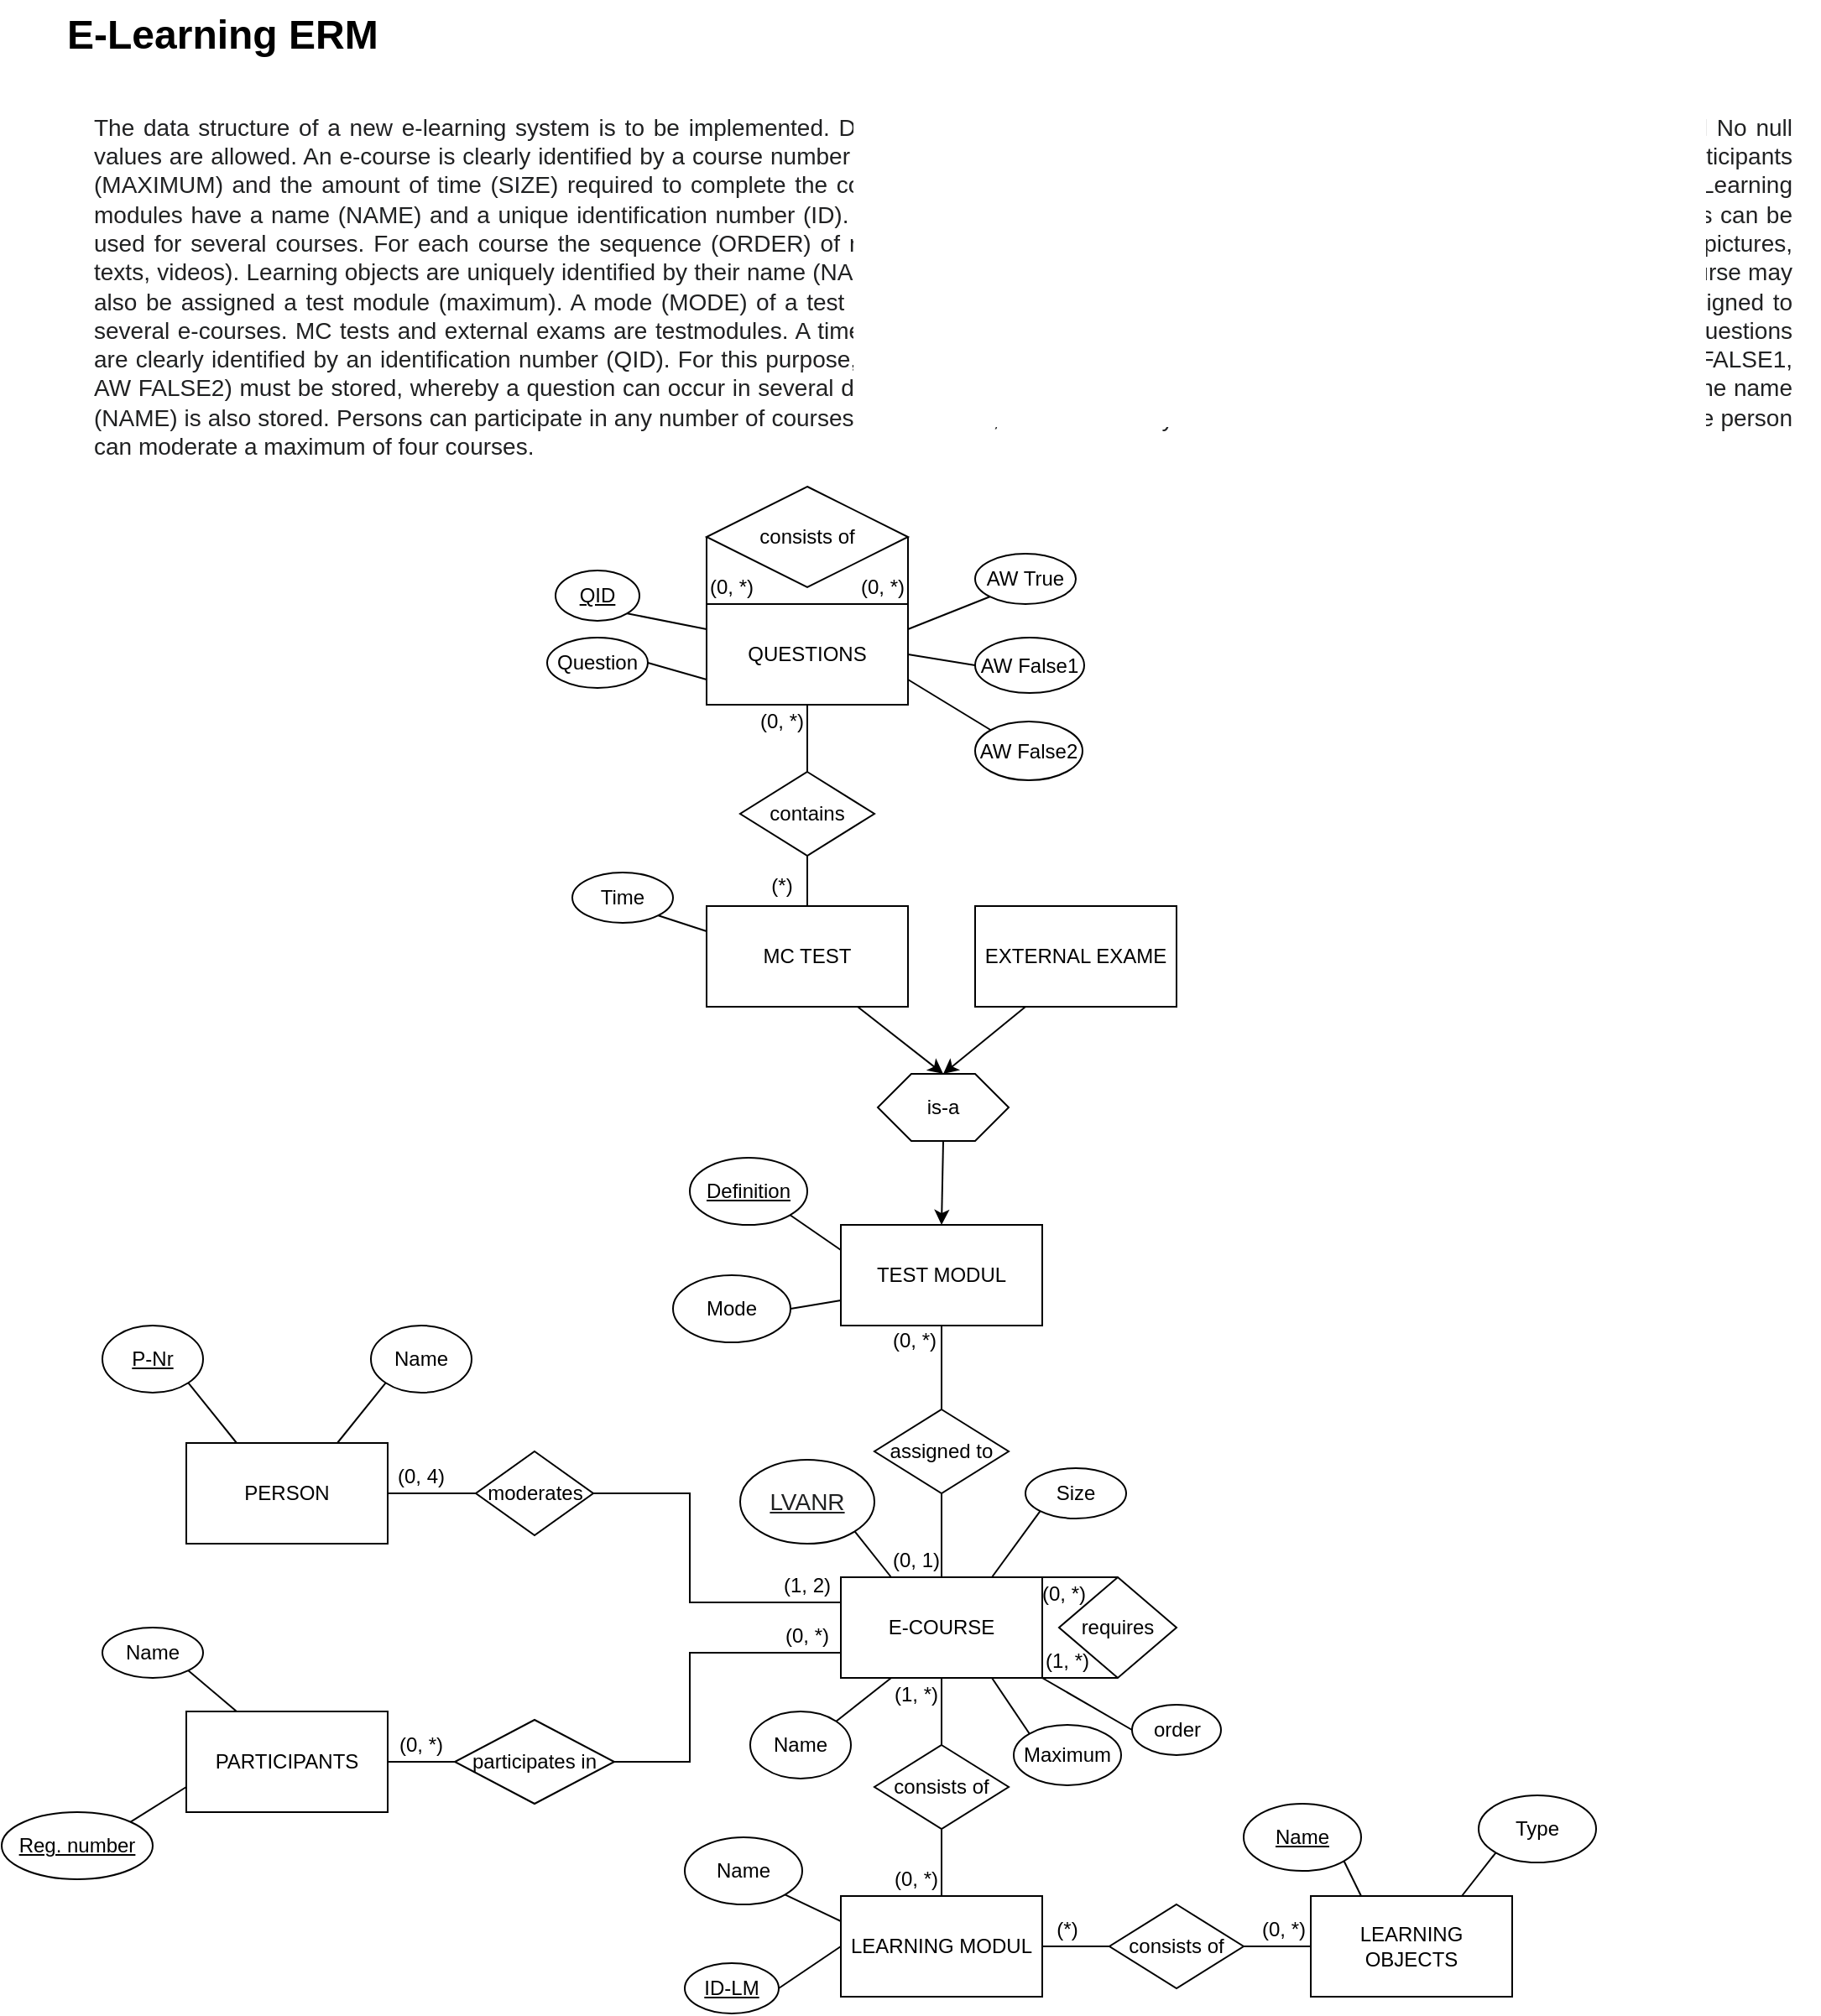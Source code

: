 <mxfile version="24.7.6">
  <diagram name="Seite-1" id="Qz1EJ7uLeoM_60EMIDXN">
    <mxGraphModel dx="1184" dy="1478" grid="0" gridSize="10" guides="1" tooltips="1" connect="1" arrows="1" fold="1" page="1" pageScale="1" pageWidth="1169" pageHeight="827" background="none" math="0" shadow="0">
      <root>
        <mxCell id="0" />
        <mxCell id="1" parent="0" />
        <mxCell id="69dHTjxdRG7O87KD0P2G-1" value="E-COURSE" style="rounded=0;whiteSpace=wrap;html=1;" parent="1" vertex="1">
          <mxGeometry x="540" y="540" width="120" height="60" as="geometry" />
        </mxCell>
        <mxCell id="69dHTjxdRG7O87KD0P2G-2" value="&lt;span style=&quot;color: rgb(32, 33, 34); font-family: sans-serif; font-size: 14px; text-align: start; background-color: rgb(255, 255, 255);&quot;&gt;&lt;u&gt;LVANR&lt;/u&gt;&lt;/span&gt;" style="ellipse;whiteSpace=wrap;html=1;" parent="1" vertex="1">
          <mxGeometry x="480" y="470" width="80" height="50" as="geometry" />
        </mxCell>
        <mxCell id="69dHTjxdRG7O87KD0P2G-3" value="" style="endArrow=none;html=1;rounded=0;entryX=0.25;entryY=0;entryDx=0;entryDy=0;exitX=1;exitY=1;exitDx=0;exitDy=0;" parent="1" source="69dHTjxdRG7O87KD0P2G-2" target="69dHTjxdRG7O87KD0P2G-1" edge="1">
          <mxGeometry width="50" height="50" relative="1" as="geometry">
            <mxPoint x="580" y="600" as="sourcePoint" />
            <mxPoint x="630" y="550" as="targetPoint" />
          </mxGeometry>
        </mxCell>
        <mxCell id="69dHTjxdRG7O87KD0P2G-4" value="LEARNING OBJECTS" style="rounded=0;whiteSpace=wrap;html=1;" parent="1" vertex="1">
          <mxGeometry x="820" y="730" width="120" height="60" as="geometry" />
        </mxCell>
        <mxCell id="69dHTjxdRG7O87KD0P2G-5" value="Name" style="ellipse;whiteSpace=wrap;html=1;" parent="1" vertex="1">
          <mxGeometry x="486" y="620" width="60" height="40" as="geometry" />
        </mxCell>
        <mxCell id="69dHTjxdRG7O87KD0P2G-6" value="" style="endArrow=none;html=1;rounded=0;entryX=1;entryY=0;entryDx=0;entryDy=0;exitX=0.25;exitY=1;exitDx=0;exitDy=0;" parent="1" source="69dHTjxdRG7O87KD0P2G-1" target="69dHTjxdRG7O87KD0P2G-5" edge="1">
          <mxGeometry width="50" height="50" relative="1" as="geometry">
            <mxPoint x="780" y="780" as="sourcePoint" />
            <mxPoint x="830" y="730" as="targetPoint" />
          </mxGeometry>
        </mxCell>
        <mxCell id="69dHTjxdRG7O87KD0P2G-7" value="PERSON" style="rounded=0;whiteSpace=wrap;html=1;" parent="1" vertex="1">
          <mxGeometry x="150" y="460" width="120" height="60" as="geometry" />
        </mxCell>
        <mxCell id="69dHTjxdRG7O87KD0P2G-8" value="Maximum" style="ellipse;whiteSpace=wrap;html=1;" parent="1" vertex="1">
          <mxGeometry x="643" y="628" width="64" height="36" as="geometry" />
        </mxCell>
        <mxCell id="69dHTjxdRG7O87KD0P2G-9" value="" style="endArrow=none;html=1;rounded=0;exitX=0;exitY=0;exitDx=0;exitDy=0;entryX=0.75;entryY=1;entryDx=0;entryDy=0;" parent="1" source="69dHTjxdRG7O87KD0P2G-8" target="69dHTjxdRG7O87KD0P2G-1" edge="1">
          <mxGeometry width="50" height="50" relative="1" as="geometry">
            <mxPoint x="780" y="780" as="sourcePoint" />
            <mxPoint x="830" y="730" as="targetPoint" />
          </mxGeometry>
        </mxCell>
        <mxCell id="69dHTjxdRG7O87KD0P2G-10" value="LEARNING MODUL" style="rounded=0;whiteSpace=wrap;html=1;" parent="1" vertex="1">
          <mxGeometry x="540" y="730" width="120" height="60" as="geometry" />
        </mxCell>
        <mxCell id="69dHTjxdRG7O87KD0P2G-11" value="Size" style="ellipse;whiteSpace=wrap;html=1;" parent="1" vertex="1">
          <mxGeometry x="650" y="475" width="60" height="30" as="geometry" />
        </mxCell>
        <mxCell id="69dHTjxdRG7O87KD0P2G-12" value="" style="endArrow=none;html=1;rounded=0;entryX=0.75;entryY=0;entryDx=0;entryDy=0;exitX=0;exitY=1;exitDx=0;exitDy=0;" parent="1" source="69dHTjxdRG7O87KD0P2G-11" target="69dHTjxdRG7O87KD0P2G-1" edge="1">
          <mxGeometry width="50" height="50" relative="1" as="geometry">
            <mxPoint x="780" y="780" as="sourcePoint" />
            <mxPoint x="830" y="730" as="targetPoint" />
          </mxGeometry>
        </mxCell>
        <mxCell id="69dHTjxdRG7O87KD0P2G-13" value="TEST MODUL" style="rounded=0;whiteSpace=wrap;html=1;" parent="1" vertex="1">
          <mxGeometry x="540" y="330" width="120" height="60" as="geometry" />
        </mxCell>
        <mxCell id="69dHTjxdRG7O87KD0P2G-14" value="Name" style="ellipse;whiteSpace=wrap;html=1;" parent="1" vertex="1">
          <mxGeometry x="447" y="695" width="70" height="40" as="geometry" />
        </mxCell>
        <mxCell id="69dHTjxdRG7O87KD0P2G-15" value="" style="endArrow=none;html=1;rounded=0;entryX=0;entryY=0.25;entryDx=0;entryDy=0;exitX=1;exitY=1;exitDx=0;exitDy=0;" parent="1" source="69dHTjxdRG7O87KD0P2G-14" target="69dHTjxdRG7O87KD0P2G-10" edge="1">
          <mxGeometry width="50" height="50" relative="1" as="geometry">
            <mxPoint x="780" y="780" as="sourcePoint" />
            <mxPoint x="830" y="730" as="targetPoint" />
          </mxGeometry>
        </mxCell>
        <mxCell id="69dHTjxdRG7O87KD0P2G-16" value="&lt;u&gt;ID-LM&lt;/u&gt;" style="ellipse;whiteSpace=wrap;html=1;" parent="1" vertex="1">
          <mxGeometry x="447" y="770" width="56" height="30" as="geometry" />
        </mxCell>
        <mxCell id="69dHTjxdRG7O87KD0P2G-17" value="" style="endArrow=none;html=1;rounded=0;exitX=0;exitY=0.5;exitDx=0;exitDy=0;entryX=1;entryY=0.5;entryDx=0;entryDy=0;" parent="1" source="69dHTjxdRG7O87KD0P2G-10" target="69dHTjxdRG7O87KD0P2G-16" edge="1">
          <mxGeometry width="50" height="50" relative="1" as="geometry">
            <mxPoint x="900" y="340" as="sourcePoint" />
            <mxPoint x="950" y="290" as="targetPoint" />
          </mxGeometry>
        </mxCell>
        <mxCell id="69dHTjxdRG7O87KD0P2G-20" value="consists of" style="rhombus;whiteSpace=wrap;html=1;" parent="1" vertex="1">
          <mxGeometry x="560" y="640" width="80" height="50" as="geometry" />
        </mxCell>
        <mxCell id="69dHTjxdRG7O87KD0P2G-21" value="" style="endArrow=none;html=1;rounded=0;entryX=0.5;entryY=1;entryDx=0;entryDy=0;exitX=0.5;exitY=0;exitDx=0;exitDy=0;" parent="1" source="69dHTjxdRG7O87KD0P2G-20" target="69dHTjxdRG7O87KD0P2G-1" edge="1">
          <mxGeometry width="50" height="50" relative="1" as="geometry">
            <mxPoint x="780" y="780" as="sourcePoint" />
            <mxPoint x="830" y="730" as="targetPoint" />
          </mxGeometry>
        </mxCell>
        <mxCell id="69dHTjxdRG7O87KD0P2G-22" value="" style="endArrow=none;html=1;rounded=0;exitX=0.5;exitY=0;exitDx=0;exitDy=0;entryX=0.5;entryY=1;entryDx=0;entryDy=0;" parent="1" source="69dHTjxdRG7O87KD0P2G-10" target="69dHTjxdRG7O87KD0P2G-20" edge="1">
          <mxGeometry width="50" height="50" relative="1" as="geometry">
            <mxPoint x="780" y="780" as="sourcePoint" />
            <mxPoint x="830" y="730" as="targetPoint" />
          </mxGeometry>
        </mxCell>
        <mxCell id="69dHTjxdRG7O87KD0P2G-23" value="&lt;u&gt;Name&lt;/u&gt;" style="ellipse;whiteSpace=wrap;html=1;" parent="1" vertex="1">
          <mxGeometry x="780" y="675" width="70" height="40" as="geometry" />
        </mxCell>
        <mxCell id="69dHTjxdRG7O87KD0P2G-24" value="" style="endArrow=none;html=1;rounded=0;entryX=0.25;entryY=0;entryDx=0;entryDy=0;exitX=1;exitY=1;exitDx=0;exitDy=0;" parent="1" source="69dHTjxdRG7O87KD0P2G-23" target="69dHTjxdRG7O87KD0P2G-4" edge="1">
          <mxGeometry width="50" height="50" relative="1" as="geometry">
            <mxPoint x="1345" y="790" as="sourcePoint" />
            <mxPoint x="1105" y="755" as="targetPoint" />
          </mxGeometry>
        </mxCell>
        <mxCell id="69dHTjxdRG7O87KD0P2G-25" value="Type" style="ellipse;whiteSpace=wrap;html=1;" parent="1" vertex="1">
          <mxGeometry x="920" y="670" width="70" height="40" as="geometry" />
        </mxCell>
        <mxCell id="69dHTjxdRG7O87KD0P2G-26" value="" style="endArrow=none;html=1;rounded=0;entryX=0.75;entryY=0;entryDx=0;entryDy=0;exitX=0;exitY=1;exitDx=0;exitDy=0;" parent="1" source="69dHTjxdRG7O87KD0P2G-25" target="69dHTjxdRG7O87KD0P2G-4" edge="1">
          <mxGeometry width="50" height="50" relative="1" as="geometry">
            <mxPoint x="910" y="650" as="sourcePoint" />
            <mxPoint x="1090" y="815" as="targetPoint" />
          </mxGeometry>
        </mxCell>
        <mxCell id="69dHTjxdRG7O87KD0P2G-27" value="&lt;u&gt;Definition&lt;/u&gt;" style="ellipse;whiteSpace=wrap;html=1;" parent="1" vertex="1">
          <mxGeometry x="450" y="290" width="70" height="40" as="geometry" />
        </mxCell>
        <mxCell id="69dHTjxdRG7O87KD0P2G-28" value="" style="endArrow=none;html=1;rounded=0;entryX=0;entryY=0.25;entryDx=0;entryDy=0;exitX=1;exitY=1;exitDx=0;exitDy=0;" parent="1" source="69dHTjxdRG7O87KD0P2G-27" target="69dHTjxdRG7O87KD0P2G-13" edge="1">
          <mxGeometry width="50" height="50" relative="1" as="geometry">
            <mxPoint x="765" y="310" as="sourcePoint" />
            <mxPoint x="530" y="275" as="targetPoint" />
          </mxGeometry>
        </mxCell>
        <mxCell id="69dHTjxdRG7O87KD0P2G-29" value="Mode" style="ellipse;whiteSpace=wrap;html=1;" parent="1" vertex="1">
          <mxGeometry x="440" y="360" width="70" height="40" as="geometry" />
        </mxCell>
        <mxCell id="69dHTjxdRG7O87KD0P2G-30" value="" style="endArrow=none;html=1;rounded=0;entryX=0;entryY=0.75;entryDx=0;entryDy=0;exitX=1;exitY=0.5;exitDx=0;exitDy=0;" parent="1" source="69dHTjxdRG7O87KD0P2G-29" target="69dHTjxdRG7O87KD0P2G-13" edge="1">
          <mxGeometry width="50" height="50" relative="1" as="geometry">
            <mxPoint x="745" y="430" as="sourcePoint" />
            <mxPoint x="530" y="365" as="targetPoint" />
          </mxGeometry>
        </mxCell>
        <mxCell id="69dHTjxdRG7O87KD0P2G-31" value="assigned to" style="rhombus;whiteSpace=wrap;html=1;" parent="1" vertex="1">
          <mxGeometry x="560" y="440" width="80" height="50" as="geometry" />
        </mxCell>
        <mxCell id="69dHTjxdRG7O87KD0P2G-32" value="" style="endArrow=none;html=1;rounded=0;entryX=0.5;entryY=1;entryDx=0;entryDy=0;exitX=0.5;exitY=0;exitDx=0;exitDy=0;" parent="1" source="69dHTjxdRG7O87KD0P2G-31" target="69dHTjxdRG7O87KD0P2G-13" edge="1">
          <mxGeometry width="50" height="50" relative="1" as="geometry">
            <mxPoint x="600" y="420" as="sourcePoint" />
            <mxPoint x="830" y="730" as="targetPoint" />
          </mxGeometry>
        </mxCell>
        <mxCell id="69dHTjxdRG7O87KD0P2G-33" value="" style="endArrow=none;html=1;rounded=0;exitX=0.5;exitY=0;exitDx=0;exitDy=0;entryX=0.5;entryY=1;entryDx=0;entryDy=0;" parent="1" source="69dHTjxdRG7O87KD0P2G-1" target="69dHTjxdRG7O87KD0P2G-31" edge="1">
          <mxGeometry width="50" height="50" relative="1" as="geometry">
            <mxPoint x="780" y="780" as="sourcePoint" />
            <mxPoint x="830" y="730" as="targetPoint" />
          </mxGeometry>
        </mxCell>
        <mxCell id="69dHTjxdRG7O87KD0P2G-34" value="" style="endArrow=none;html=1;rounded=0;entryX=0;entryY=0.5;entryDx=0;entryDy=0;exitX=1;exitY=0.5;exitDx=0;exitDy=0;" parent="1" source="69dHTjxdRG7O87KD0P2G-36" target="69dHTjxdRG7O87KD0P2G-4" edge="1">
          <mxGeometry width="50" height="50" relative="1" as="geometry">
            <mxPoint x="780" y="780" as="sourcePoint" />
            <mxPoint x="830" y="730" as="targetPoint" />
          </mxGeometry>
        </mxCell>
        <mxCell id="69dHTjxdRG7O87KD0P2G-36" value="consists of" style="rhombus;whiteSpace=wrap;html=1;" parent="1" vertex="1">
          <mxGeometry x="700" y="735" width="80" height="50" as="geometry" />
        </mxCell>
        <mxCell id="69dHTjxdRG7O87KD0P2G-37" value="" style="endArrow=none;html=1;rounded=0;entryX=0;entryY=0.5;entryDx=0;entryDy=0;exitX=1;exitY=0.5;exitDx=0;exitDy=0;" parent="1" source="69dHTjxdRG7O87KD0P2G-10" target="69dHTjxdRG7O87KD0P2G-36" edge="1">
          <mxGeometry width="50" height="50" relative="1" as="geometry">
            <mxPoint x="630" y="780" as="sourcePoint" />
            <mxPoint x="680" y="730" as="targetPoint" />
          </mxGeometry>
        </mxCell>
        <mxCell id="69dHTjxdRG7O87KD0P2G-38" value="requires" style="rhombus;whiteSpace=wrap;html=1;" parent="1" vertex="1">
          <mxGeometry x="670" y="540" width="70" height="60" as="geometry" />
        </mxCell>
        <mxCell id="69dHTjxdRG7O87KD0P2G-39" value="" style="endArrow=none;html=1;rounded=0;entryX=0.5;entryY=0;entryDx=0;entryDy=0;exitX=1;exitY=0;exitDx=0;exitDy=0;" parent="1" source="69dHTjxdRG7O87KD0P2G-1" target="69dHTjxdRG7O87KD0P2G-38" edge="1">
          <mxGeometry width="50" height="50" relative="1" as="geometry">
            <mxPoint x="630" y="780" as="sourcePoint" />
            <mxPoint x="680" y="730" as="targetPoint" />
          </mxGeometry>
        </mxCell>
        <mxCell id="69dHTjxdRG7O87KD0P2G-40" value="" style="endArrow=none;html=1;rounded=0;entryX=0.5;entryY=1;entryDx=0;entryDy=0;exitX=1;exitY=1;exitDx=0;exitDy=0;" parent="1" source="69dHTjxdRG7O87KD0P2G-1" target="69dHTjxdRG7O87KD0P2G-38" edge="1">
          <mxGeometry width="50" height="50" relative="1" as="geometry">
            <mxPoint x="630" y="780" as="sourcePoint" />
            <mxPoint x="680" y="730" as="targetPoint" />
          </mxGeometry>
        </mxCell>
        <mxCell id="69dHTjxdRG7O87KD0P2G-41" value="MC TEST" style="rounded=0;whiteSpace=wrap;html=1;" parent="1" vertex="1">
          <mxGeometry x="460" y="140" width="120" height="60" as="geometry" />
        </mxCell>
        <mxCell id="69dHTjxdRG7O87KD0P2G-42" value="EXTERNAL EXAME" style="rounded=0;whiteSpace=wrap;html=1;" parent="1" vertex="1">
          <mxGeometry x="620" y="140" width="120" height="60" as="geometry" />
        </mxCell>
        <mxCell id="69dHTjxdRG7O87KD0P2G-43" value="is-a" style="shape=hexagon;perimeter=hexagonPerimeter2;whiteSpace=wrap;html=1;fixedSize=1;" parent="1" vertex="1">
          <mxGeometry x="562" y="240" width="78" height="40" as="geometry" />
        </mxCell>
        <mxCell id="69dHTjxdRG7O87KD0P2G-44" value="" style="endArrow=classic;html=1;rounded=0;entryX=0.5;entryY=0;entryDx=0;entryDy=0;exitX=0.75;exitY=1;exitDx=0;exitDy=0;" parent="1" source="69dHTjxdRG7O87KD0P2G-41" target="69dHTjxdRG7O87KD0P2G-43" edge="1">
          <mxGeometry width="50" height="50" relative="1" as="geometry">
            <mxPoint x="630" y="450" as="sourcePoint" />
            <mxPoint x="680" y="400" as="targetPoint" />
          </mxGeometry>
        </mxCell>
        <mxCell id="69dHTjxdRG7O87KD0P2G-45" value="" style="endArrow=classic;html=1;rounded=0;entryX=0.5;entryY=0;entryDx=0;entryDy=0;exitX=0.25;exitY=1;exitDx=0;exitDy=0;" parent="1" source="69dHTjxdRG7O87KD0P2G-42" target="69dHTjxdRG7O87KD0P2G-43" edge="1">
          <mxGeometry width="50" height="50" relative="1" as="geometry">
            <mxPoint x="630" y="450" as="sourcePoint" />
            <mxPoint x="680" y="400" as="targetPoint" />
          </mxGeometry>
        </mxCell>
        <mxCell id="69dHTjxdRG7O87KD0P2G-46" value="" style="endArrow=classic;html=1;rounded=0;entryX=0.5;entryY=0;entryDx=0;entryDy=0;exitX=0.5;exitY=1;exitDx=0;exitDy=0;" parent="1" source="69dHTjxdRG7O87KD0P2G-43" target="69dHTjxdRG7O87KD0P2G-13" edge="1">
          <mxGeometry width="50" height="50" relative="1" as="geometry">
            <mxPoint x="630" y="430" as="sourcePoint" />
            <mxPoint x="680" y="380" as="targetPoint" />
          </mxGeometry>
        </mxCell>
        <mxCell id="69dHTjxdRG7O87KD0P2G-47" value="QUESTIONS" style="rounded=0;whiteSpace=wrap;html=1;" parent="1" vertex="1">
          <mxGeometry x="460" y="-40" width="120" height="60" as="geometry" />
        </mxCell>
        <mxCell id="69dHTjxdRG7O87KD0P2G-49" value="contains" style="rhombus;whiteSpace=wrap;html=1;" parent="1" vertex="1">
          <mxGeometry x="480" y="60" width="80" height="50" as="geometry" />
        </mxCell>
        <mxCell id="69dHTjxdRG7O87KD0P2G-50" value="" style="endArrow=none;html=1;rounded=0;entryX=0.5;entryY=1;entryDx=0;entryDy=0;exitX=0.5;exitY=0;exitDx=0;exitDy=0;" parent="1" source="69dHTjxdRG7O87KD0P2G-41" target="69dHTjxdRG7O87KD0P2G-49" edge="1">
          <mxGeometry width="50" height="50" relative="1" as="geometry">
            <mxPoint x="530" y="350" as="sourcePoint" />
            <mxPoint x="580" y="300" as="targetPoint" />
          </mxGeometry>
        </mxCell>
        <mxCell id="69dHTjxdRG7O87KD0P2G-51" value="" style="endArrow=none;html=1;rounded=0;entryX=0.5;entryY=1;entryDx=0;entryDy=0;exitX=0.5;exitY=0;exitDx=0;exitDy=0;" parent="1" target="69dHTjxdRG7O87KD0P2G-47" edge="1" source="69dHTjxdRG7O87KD0P2G-49">
          <mxGeometry width="50" height="50" relative="1" as="geometry">
            <mxPoint x="520" y="60" as="sourcePoint" />
            <mxPoint x="580" y="300" as="targetPoint" />
          </mxGeometry>
        </mxCell>
        <mxCell id="69dHTjxdRG7O87KD0P2G-52" value="consists of" style="rhombus;whiteSpace=wrap;html=1;" parent="1" vertex="1">
          <mxGeometry x="460" y="-110" width="120" height="60" as="geometry" />
        </mxCell>
        <mxCell id="69dHTjxdRG7O87KD0P2G-53" value="" style="endArrow=none;html=1;rounded=0;entryX=1;entryY=0.5;entryDx=0;entryDy=0;exitX=1;exitY=0;exitDx=0;exitDy=0;" parent="1" source="69dHTjxdRG7O87KD0P2G-47" target="69dHTjxdRG7O87KD0P2G-52" edge="1">
          <mxGeometry width="50" height="50" relative="1" as="geometry">
            <mxPoint x="530" y="-60" as="sourcePoint" />
            <mxPoint x="580" y="-110" as="targetPoint" />
          </mxGeometry>
        </mxCell>
        <mxCell id="69dHTjxdRG7O87KD0P2G-54" value="" style="endArrow=none;html=1;rounded=0;exitX=0;exitY=0.5;exitDx=0;exitDy=0;entryX=0;entryY=0;entryDx=0;entryDy=0;" parent="1" source="69dHTjxdRG7O87KD0P2G-52" target="69dHTjxdRG7O87KD0P2G-47" edge="1">
          <mxGeometry width="50" height="50" relative="1" as="geometry">
            <mxPoint x="530" y="-60" as="sourcePoint" />
            <mxPoint x="580" y="-110" as="targetPoint" />
          </mxGeometry>
        </mxCell>
        <mxCell id="69dHTjxdRG7O87KD0P2G-55" value="Time" style="ellipse;whiteSpace=wrap;html=1;" parent="1" vertex="1">
          <mxGeometry x="380" y="120" width="60" height="30" as="geometry" />
        </mxCell>
        <mxCell id="69dHTjxdRG7O87KD0P2G-56" value="" style="endArrow=none;html=1;rounded=0;entryX=1;entryY=1;entryDx=0;entryDy=0;exitX=0;exitY=0.25;exitDx=0;exitDy=0;" parent="1" source="69dHTjxdRG7O87KD0P2G-41" target="69dHTjxdRG7O87KD0P2G-55" edge="1">
          <mxGeometry width="50" height="50" relative="1" as="geometry">
            <mxPoint x="500" y="390" as="sourcePoint" />
            <mxPoint x="550" y="340" as="targetPoint" />
          </mxGeometry>
        </mxCell>
        <mxCell id="69dHTjxdRG7O87KD0P2G-57" value="&lt;u&gt;QID&lt;/u&gt;" style="ellipse;whiteSpace=wrap;html=1;" parent="1" vertex="1">
          <mxGeometry x="370" y="-60" width="50" height="30" as="geometry" />
        </mxCell>
        <mxCell id="69dHTjxdRG7O87KD0P2G-58" value="" style="endArrow=none;html=1;rounded=0;entryX=0;entryY=0.25;entryDx=0;entryDy=0;exitX=1;exitY=1;exitDx=0;exitDy=0;" parent="1" source="69dHTjxdRG7O87KD0P2G-57" target="69dHTjxdRG7O87KD0P2G-47" edge="1">
          <mxGeometry width="50" height="50" relative="1" as="geometry">
            <mxPoint x="460" y="200" as="sourcePoint" />
            <mxPoint x="510" y="150" as="targetPoint" />
          </mxGeometry>
        </mxCell>
        <mxCell id="69dHTjxdRG7O87KD0P2G-59" value="Question" style="ellipse;whiteSpace=wrap;html=1;" parent="1" vertex="1">
          <mxGeometry x="365" y="-20" width="60" height="30" as="geometry" />
        </mxCell>
        <mxCell id="69dHTjxdRG7O87KD0P2G-60" value="AW True" style="ellipse;whiteSpace=wrap;html=1;" parent="1" vertex="1">
          <mxGeometry x="620" y="-70" width="60" height="30" as="geometry" />
        </mxCell>
        <mxCell id="69dHTjxdRG7O87KD0P2G-61" value="AW False1" style="ellipse;whiteSpace=wrap;html=1;" parent="1" vertex="1">
          <mxGeometry x="620" y="-20" width="65" height="33" as="geometry" />
        </mxCell>
        <mxCell id="69dHTjxdRG7O87KD0P2G-62" value="AW False2" style="ellipse;whiteSpace=wrap;html=1;" parent="1" vertex="1">
          <mxGeometry x="620" y="30" width="64" height="35" as="geometry" />
        </mxCell>
        <mxCell id="69dHTjxdRG7O87KD0P2G-63" value="" style="endArrow=none;html=1;rounded=0;entryX=0;entryY=0.75;entryDx=0;entryDy=0;exitX=1;exitY=0.5;exitDx=0;exitDy=0;" parent="1" source="69dHTjxdRG7O87KD0P2G-59" target="69dHTjxdRG7O87KD0P2G-47" edge="1">
          <mxGeometry width="50" height="50" relative="1" as="geometry">
            <mxPoint x="460" y="200" as="sourcePoint" />
            <mxPoint x="510" y="150" as="targetPoint" />
          </mxGeometry>
        </mxCell>
        <mxCell id="69dHTjxdRG7O87KD0P2G-64" value="" style="endArrow=none;html=1;rounded=0;entryX=0;entryY=1;entryDx=0;entryDy=0;exitX=1;exitY=0.25;exitDx=0;exitDy=0;" parent="1" source="69dHTjxdRG7O87KD0P2G-47" target="69dHTjxdRG7O87KD0P2G-60" edge="1">
          <mxGeometry width="50" height="50" relative="1" as="geometry">
            <mxPoint x="460" y="200" as="sourcePoint" />
            <mxPoint x="510" y="150" as="targetPoint" />
          </mxGeometry>
        </mxCell>
        <mxCell id="69dHTjxdRG7O87KD0P2G-65" value="" style="endArrow=none;html=1;rounded=0;entryX=0;entryY=0.5;entryDx=0;entryDy=0;exitX=1;exitY=0.5;exitDx=0;exitDy=0;" parent="1" source="69dHTjxdRG7O87KD0P2G-47" target="69dHTjxdRG7O87KD0P2G-61" edge="1">
          <mxGeometry width="50" height="50" relative="1" as="geometry">
            <mxPoint x="460" y="200" as="sourcePoint" />
            <mxPoint x="510" y="150" as="targetPoint" />
          </mxGeometry>
        </mxCell>
        <mxCell id="69dHTjxdRG7O87KD0P2G-66" value="" style="endArrow=none;html=1;rounded=0;entryX=0;entryY=0;entryDx=0;entryDy=0;exitX=1;exitY=0.75;exitDx=0;exitDy=0;" parent="1" source="69dHTjxdRG7O87KD0P2G-47" target="69dHTjxdRG7O87KD0P2G-62" edge="1">
          <mxGeometry width="50" height="50" relative="1" as="geometry">
            <mxPoint x="460" y="200" as="sourcePoint" />
            <mxPoint x="510" y="150" as="targetPoint" />
          </mxGeometry>
        </mxCell>
        <mxCell id="69dHTjxdRG7O87KD0P2G-67" value="moderates" style="rhombus;whiteSpace=wrap;html=1;" parent="1" vertex="1">
          <mxGeometry x="322.5" y="465" width="70" height="50" as="geometry" />
        </mxCell>
        <mxCell id="69dHTjxdRG7O87KD0P2G-68" value="" style="endArrow=none;html=1;rounded=0;entryX=0;entryY=0.25;entryDx=0;entryDy=0;exitX=1;exitY=0.5;exitDx=0;exitDy=0;" parent="1" source="69dHTjxdRG7O87KD0P2G-67" target="69dHTjxdRG7O87KD0P2G-1" edge="1">
          <mxGeometry width="50" height="50" relative="1" as="geometry">
            <mxPoint x="460" y="490" as="sourcePoint" />
            <mxPoint x="510" y="440" as="targetPoint" />
            <Array as="points">
              <mxPoint x="450" y="490" />
              <mxPoint x="450" y="555" />
            </Array>
          </mxGeometry>
        </mxCell>
        <mxCell id="69dHTjxdRG7O87KD0P2G-69" value="" style="endArrow=none;html=1;rounded=0;exitX=1;exitY=0.5;exitDx=0;exitDy=0;entryX=0;entryY=0.5;entryDx=0;entryDy=0;" parent="1" source="69dHTjxdRG7O87KD0P2G-7" target="69dHTjxdRG7O87KD0P2G-67" edge="1">
          <mxGeometry width="50" height="50" relative="1" as="geometry">
            <mxPoint x="460" y="490" as="sourcePoint" />
            <mxPoint x="510" y="440" as="targetPoint" />
          </mxGeometry>
        </mxCell>
        <mxCell id="69dHTjxdRG7O87KD0P2G-70" value="&lt;u&gt;P-Nr&lt;/u&gt;" style="ellipse;whiteSpace=wrap;html=1;" parent="1" vertex="1">
          <mxGeometry x="100" y="390" width="60" height="40" as="geometry" />
        </mxCell>
        <mxCell id="69dHTjxdRG7O87KD0P2G-71" value="" style="endArrow=none;html=1;rounded=0;entryX=0.25;entryY=0;entryDx=0;entryDy=0;exitX=1;exitY=1;exitDx=0;exitDy=0;" parent="1" source="69dHTjxdRG7O87KD0P2G-70" target="69dHTjxdRG7O87KD0P2G-7" edge="1">
          <mxGeometry width="50" height="50" relative="1" as="geometry">
            <mxPoint x="180" y="460" as="sourcePoint" />
            <mxPoint x="230" y="410" as="targetPoint" />
          </mxGeometry>
        </mxCell>
        <mxCell id="69dHTjxdRG7O87KD0P2G-72" value="Name" style="ellipse;whiteSpace=wrap;html=1;" parent="1" vertex="1">
          <mxGeometry x="260" y="390" width="60" height="40" as="geometry" />
        </mxCell>
        <mxCell id="69dHTjxdRG7O87KD0P2G-73" value="" style="endArrow=none;html=1;rounded=0;entryX=0;entryY=1;entryDx=0;entryDy=0;exitX=0.75;exitY=0;exitDx=0;exitDy=0;" parent="1" source="69dHTjxdRG7O87KD0P2G-7" target="69dHTjxdRG7O87KD0P2G-72" edge="1">
          <mxGeometry width="50" height="50" relative="1" as="geometry">
            <mxPoint x="270" y="525" as="sourcePoint" />
            <mxPoint x="530" y="715" as="targetPoint" />
          </mxGeometry>
        </mxCell>
        <mxCell id="ah2dRNFCYQN3v43kderR-2" value="PARTICIPANTS" style="rounded=0;whiteSpace=wrap;html=1;" vertex="1" parent="1">
          <mxGeometry x="150" y="620" width="120" height="60" as="geometry" />
        </mxCell>
        <mxCell id="ah2dRNFCYQN3v43kderR-3" value="participates in" style="rhombus;whiteSpace=wrap;html=1;" vertex="1" parent="1">
          <mxGeometry x="310" y="625" width="95" height="50" as="geometry" />
        </mxCell>
        <mxCell id="ah2dRNFCYQN3v43kderR-4" value="" style="endArrow=none;html=1;rounded=0;exitX=1;exitY=0.5;exitDx=0;exitDy=0;entryX=0;entryY=0.5;entryDx=0;entryDy=0;" edge="1" parent="1" source="ah2dRNFCYQN3v43kderR-2" target="ah2dRNFCYQN3v43kderR-3">
          <mxGeometry width="50" height="50" relative="1" as="geometry">
            <mxPoint x="460" y="510" as="sourcePoint" />
            <mxPoint x="510" y="460" as="targetPoint" />
          </mxGeometry>
        </mxCell>
        <mxCell id="ah2dRNFCYQN3v43kderR-5" value="" style="endArrow=none;html=1;rounded=0;exitX=1;exitY=0.5;exitDx=0;exitDy=0;entryX=0;entryY=0.75;entryDx=0;entryDy=0;" edge="1" parent="1" source="ah2dRNFCYQN3v43kderR-3" target="69dHTjxdRG7O87KD0P2G-1">
          <mxGeometry width="50" height="50" relative="1" as="geometry">
            <mxPoint x="460" y="510" as="sourcePoint" />
            <mxPoint x="510" y="460" as="targetPoint" />
            <Array as="points">
              <mxPoint x="450" y="650" />
              <mxPoint x="450" y="585" />
            </Array>
          </mxGeometry>
        </mxCell>
        <mxCell id="ah2dRNFCYQN3v43kderR-6" value="Name" style="ellipse;whiteSpace=wrap;html=1;" vertex="1" parent="1">
          <mxGeometry x="100" y="570" width="60" height="30" as="geometry" />
        </mxCell>
        <mxCell id="ah2dRNFCYQN3v43kderR-7" value="" style="endArrow=none;html=1;rounded=0;exitX=1;exitY=1;exitDx=0;exitDy=0;entryX=0.25;entryY=0;entryDx=0;entryDy=0;" edge="1" parent="1" source="ah2dRNFCYQN3v43kderR-6" target="ah2dRNFCYQN3v43kderR-2">
          <mxGeometry width="50" height="50" relative="1" as="geometry">
            <mxPoint x="440" y="540" as="sourcePoint" />
            <mxPoint x="490" y="490" as="targetPoint" />
          </mxGeometry>
        </mxCell>
        <mxCell id="ah2dRNFCYQN3v43kderR-8" value="&lt;u&gt;Reg. number&lt;/u&gt;" style="ellipse;whiteSpace=wrap;html=1;" vertex="1" parent="1">
          <mxGeometry x="40" y="680" width="90" height="40" as="geometry" />
        </mxCell>
        <mxCell id="ah2dRNFCYQN3v43kderR-9" value="" style="endArrow=none;html=1;rounded=0;exitX=1;exitY=0;exitDx=0;exitDy=0;entryX=0;entryY=0.75;entryDx=0;entryDy=0;" edge="1" parent="1" source="ah2dRNFCYQN3v43kderR-8" target="ah2dRNFCYQN3v43kderR-2">
          <mxGeometry width="50" height="50" relative="1" as="geometry">
            <mxPoint x="480" y="350" as="sourcePoint" />
            <mxPoint x="530" y="300" as="targetPoint" />
          </mxGeometry>
        </mxCell>
        <mxCell id="ah2dRNFCYQN3v43kderR-13" value="(0, 4)" style="text;html=1;align=center;verticalAlign=middle;whiteSpace=wrap;rounded=0;" vertex="1" parent="1">
          <mxGeometry x="260" y="465" width="60" height="30" as="geometry" />
        </mxCell>
        <mxCell id="ah2dRNFCYQN3v43kderR-14" value="(1, 2)" style="text;html=1;align=center;verticalAlign=middle;whiteSpace=wrap;rounded=0;" vertex="1" parent="1">
          <mxGeometry x="490" y="530" width="60" height="30" as="geometry" />
        </mxCell>
        <mxCell id="ah2dRNFCYQN3v43kderR-15" value="(0, *)" style="text;html=1;align=center;verticalAlign=middle;whiteSpace=wrap;rounded=0;" vertex="1" parent="1">
          <mxGeometry x="260" y="625" width="60" height="30" as="geometry" />
        </mxCell>
        <mxCell id="ah2dRNFCYQN3v43kderR-16" value="(0, *)" style="text;html=1;align=center;verticalAlign=middle;whiteSpace=wrap;rounded=0;" vertex="1" parent="1">
          <mxGeometry x="490" y="560" width="60" height="30" as="geometry" />
        </mxCell>
        <mxCell id="ah2dRNFCYQN3v43kderR-19" value="(1, *)" style="text;html=1;align=center;verticalAlign=middle;whiteSpace=wrap;rounded=0;" vertex="1" parent="1">
          <mxGeometry x="555" y="595" width="60" height="30" as="geometry" />
        </mxCell>
        <mxCell id="ah2dRNFCYQN3v43kderR-20" value="order" style="ellipse;whiteSpace=wrap;html=1;" vertex="1" parent="1">
          <mxGeometry x="713.5" y="616" width="53" height="30" as="geometry" />
        </mxCell>
        <mxCell id="ah2dRNFCYQN3v43kderR-21" value="" style="endArrow=none;html=1;rounded=0;exitX=0;exitY=0.5;exitDx=0;exitDy=0;entryX=1;entryY=1;entryDx=0;entryDy=0;" edge="1" parent="1" source="ah2dRNFCYQN3v43kderR-20" target="69dHTjxdRG7O87KD0P2G-1">
          <mxGeometry width="50" height="50" relative="1" as="geometry">
            <mxPoint x="679" y="635" as="sourcePoint" />
            <mxPoint x="729" y="585" as="targetPoint" />
          </mxGeometry>
        </mxCell>
        <mxCell id="ah2dRNFCYQN3v43kderR-23" value="(0, *)" style="text;html=1;align=center;verticalAlign=middle;whiteSpace=wrap;rounded=0;" vertex="1" parent="1">
          <mxGeometry x="555" y="705" width="60" height="30" as="geometry" />
        </mxCell>
        <mxCell id="ah2dRNFCYQN3v43kderR-24" value="&lt;h1 style=&quot;margin-top: 0px;&quot;&gt;E-Learning ERM&lt;/h1&gt;&lt;div style=&quot;box-sizing: border-box; position: relative; flex: 1 1 auto; padding: 1rem; color: rgb(33, 37, 41); font-family: Nunito, sans-serif; font-size: 14.4px;&quot; class=&quot;modal-body&quot;&gt;&lt;div style=&quot;box-sizing: border-box; margin-bottom: 0px;&quot; class=&quot;card-text&quot;&gt;&lt;p style=&quot;text-align: justify; box-sizing: border-box; margin-top: 0px; margin-bottom: 1rem;&quot;&gt;&lt;span style=&quot;box-sizing: border-box; color: rgb(32, 33, 34); font-family: sans-serif; font-size: 14px;&quot;&gt;The data structure of a new e-learning system is to be implemented. Draw the following facts in an ER diagram notation and create a relational model No null values are allowed. An e-course is clearly identified by a course number (LVANR). In addition, a designation (NAME) is stored, a maximum number of participants (MAXIMUM) and the amount of time (SIZE) required to complete the course. It is noted which e-courses are a prerequisite for which other e-courses. Learning modules have a name (NAME) and a unique identification number (ID). Courses are assigned several learning modules (at least one). Learning modules can be used for several courses. For each course the sequence (ORDER) of modules is noted. Each learning module contains several learning objects (e.g. pictures, texts, videos). Learning objects are uniquely identified by their name (NAME). The type (TYPE) is also stored for learning objects. In some cases, an e-course may also be assigned a test module (maximum). A mode (MODE) of a test module is known and a unique name (DEFINITION) - a test module can be assigned to several e-courses. MC tests and external exams are testmodules. A time (TIME) is known for each MC test. An MC test consists of several questions. Questions are clearly identified by an identification number (QID). For this purpose, the text (QUESTION), one correct (AW TRUE) and two incorrect answers (AW FALSE1, AW FALSE2) must be stored, whereby a question can occur in several different MC tests. Persons are uniquely identified by a personal number (PNR). The name (NAME) is also stored. Persons can participate in any number of courses. An e-course, is moderated by at least one and at most two persons, whereby one person can moderate a maximum of four courses.&lt;/span&gt;&lt;/p&gt;&lt;/div&gt;&lt;/div&gt;" style="text;html=1;whiteSpace=wrap;overflow=hidden;rounded=0;" vertex="1" parent="1">
          <mxGeometry x="77" y="-400" width="1046" height="284" as="geometry" />
        </mxCell>
        <mxCell id="ah2dRNFCYQN3v43kderR-26" value="(*)" style="text;html=1;align=center;verticalAlign=middle;whiteSpace=wrap;rounded=0;" vertex="1" parent="1">
          <mxGeometry x="645" y="735" width="60" height="30" as="geometry" />
        </mxCell>
        <mxCell id="ah2dRNFCYQN3v43kderR-27" value="(0, *)" style="text;html=1;align=center;verticalAlign=middle;whiteSpace=wrap;rounded=0;" vertex="1" parent="1">
          <mxGeometry x="774" y="735" width="60" height="30" as="geometry" />
        </mxCell>
        <mxCell id="ah2dRNFCYQN3v43kderR-28" value="(0, 1)" style="text;html=1;align=center;verticalAlign=middle;whiteSpace=wrap;rounded=0;" vertex="1" parent="1">
          <mxGeometry x="555" y="515" width="60" height="30" as="geometry" />
        </mxCell>
        <mxCell id="ah2dRNFCYQN3v43kderR-29" value="(0, *)" style="text;html=1;align=center;verticalAlign=middle;whiteSpace=wrap;rounded=0;" vertex="1" parent="1">
          <mxGeometry x="554" y="384" width="60" height="30" as="geometry" />
        </mxCell>
        <mxCell id="ah2dRNFCYQN3v43kderR-34" value="(0, *)" style="text;html=1;align=center;verticalAlign=middle;whiteSpace=wrap;rounded=0;" vertex="1" parent="1">
          <mxGeometry x="445" y="-65" width="60" height="30" as="geometry" />
        </mxCell>
        <mxCell id="ah2dRNFCYQN3v43kderR-35" value="(0, *)" style="text;html=1;align=center;verticalAlign=middle;whiteSpace=wrap;rounded=0;" vertex="1" parent="1">
          <mxGeometry x="535" y="-65" width="60" height="30" as="geometry" />
        </mxCell>
        <mxCell id="ah2dRNFCYQN3v43kderR-36" value="(*)" style="text;html=1;align=center;verticalAlign=middle;whiteSpace=wrap;rounded=0;" vertex="1" parent="1">
          <mxGeometry x="475" y="113" width="60" height="30" as="geometry" />
        </mxCell>
        <mxCell id="ah2dRNFCYQN3v43kderR-38" value="(0, *)" style="text;html=1;align=center;verticalAlign=middle;whiteSpace=wrap;rounded=0;" vertex="1" parent="1">
          <mxGeometry x="475" y="15" width="60" height="30" as="geometry" />
        </mxCell>
        <mxCell id="ah2dRNFCYQN3v43kderR-39" value="(0, *)" style="text;html=1;align=center;verticalAlign=middle;whiteSpace=wrap;rounded=0;" vertex="1" parent="1">
          <mxGeometry x="643" y="535" width="60" height="30" as="geometry" />
        </mxCell>
        <mxCell id="ah2dRNFCYQN3v43kderR-40" value="(1, *)" style="text;html=1;align=center;verticalAlign=middle;whiteSpace=wrap;rounded=0;" vertex="1" parent="1">
          <mxGeometry x="645" y="575" width="60" height="30" as="geometry" />
        </mxCell>
      </root>
    </mxGraphModel>
  </diagram>
</mxfile>
